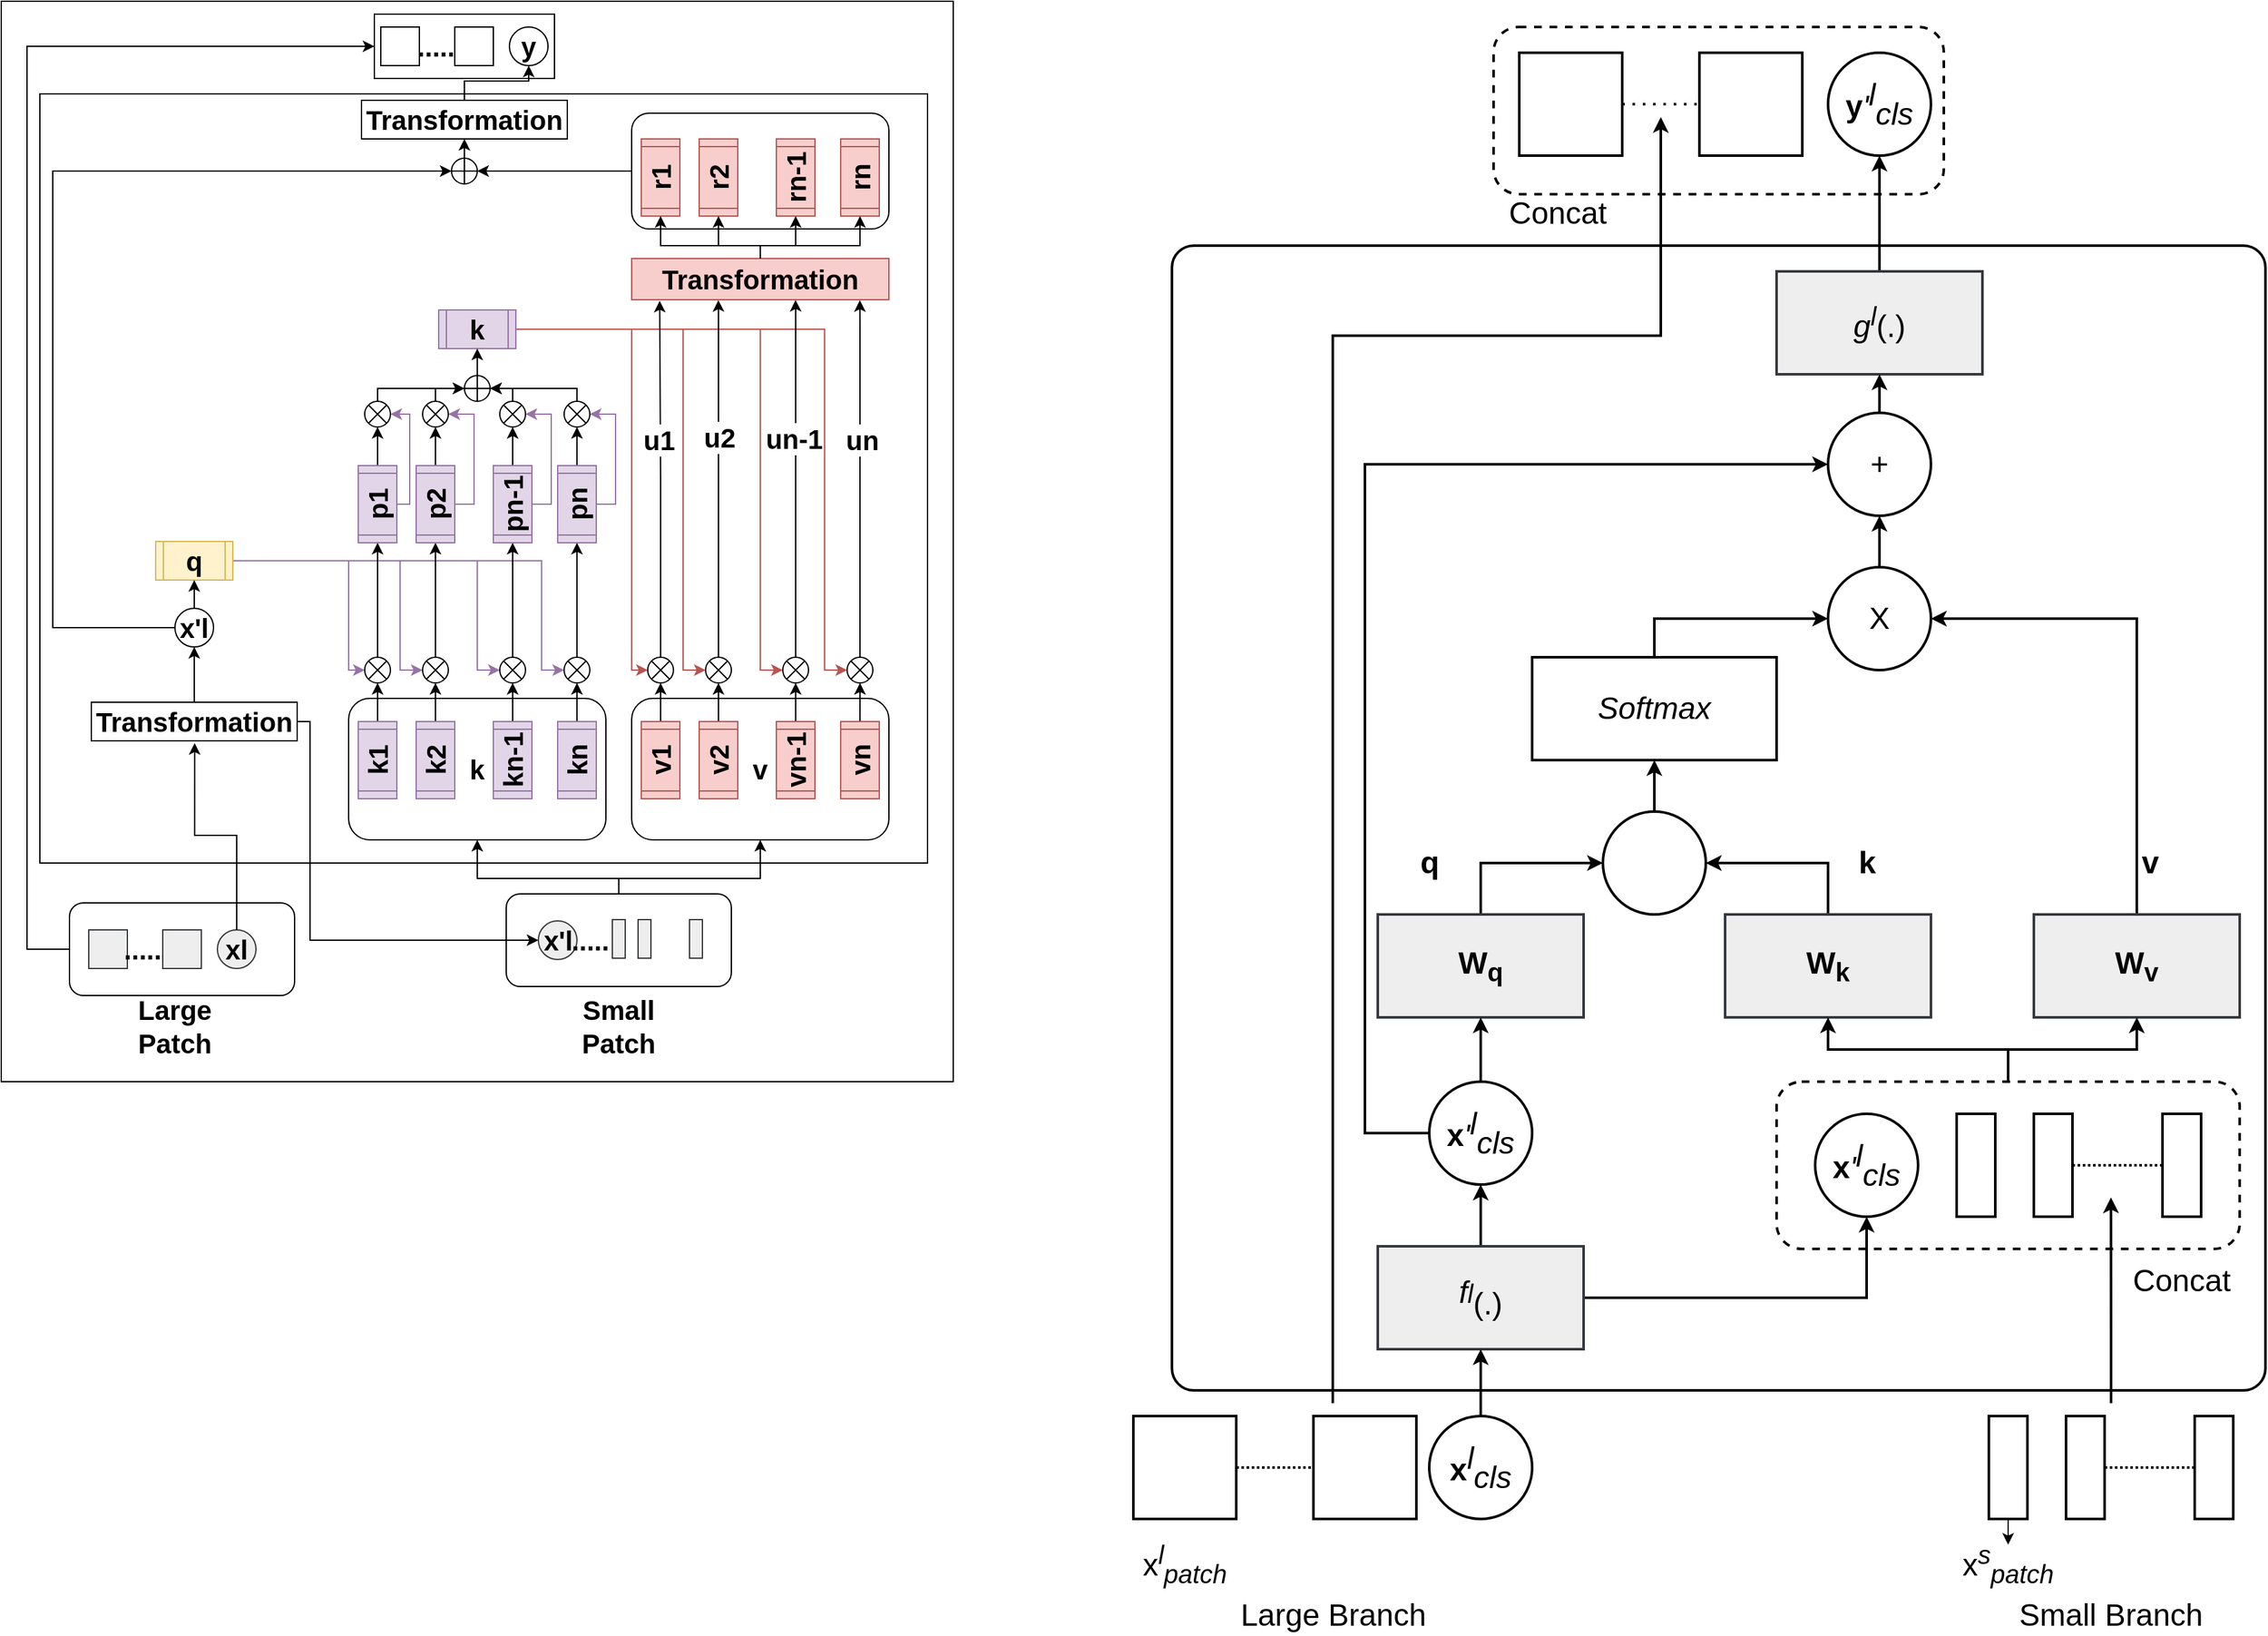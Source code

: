 <mxfile version="22.1.17" type="github">
  <diagram id="8pTBhF0LpMx93Jpw1MKz" name="Page-1">
    <mxGraphModel dx="1909" dy="1084" grid="1" gridSize="10" guides="1" tooltips="1" connect="1" arrows="1" fold="1" page="1" pageScale="1" pageWidth="850" pageHeight="1100" math="0" shadow="0">
      <root>
        <mxCell id="0" />
        <mxCell id="1" parent="0" />
        <mxCell id="Wy6P19Ys7phJF_CWAO8N-5" value="" style="rounded=0;whiteSpace=wrap;html=1;fontSize=21;fontStyle=1" parent="1" vertex="1">
          <mxGeometry x="50" y="18" width="740" height="840" as="geometry" />
        </mxCell>
        <mxCell id="Wy6P19Ys7phJF_CWAO8N-6" value="" style="rounded=0;whiteSpace=wrap;html=1;fontSize=21;fontStyle=1" parent="1" vertex="1">
          <mxGeometry x="340" y="28" width="140" height="50" as="geometry" />
        </mxCell>
        <mxCell id="Wy6P19Ys7phJF_CWAO8N-42" value="" style="rounded=0;whiteSpace=wrap;html=1;fontSize=21;fontStyle=1" parent="1" vertex="1">
          <mxGeometry x="80" y="90" width="690" height="598" as="geometry" />
        </mxCell>
        <mxCell id="Wy6P19Ys7phJF_CWAO8N-145" style="edgeStyle=orthogonalEdgeStyle;rounded=0;orthogonalLoop=1;jettySize=auto;html=1;exitX=1;exitY=0.5;exitDx=0;exitDy=0;entryX=0;entryY=0.5;entryDx=0;entryDy=0;fillColor=#e1d5e7;strokeColor=#9673a6;fontSize=21;fontStyle=1" parent="1" source="Wy6P19Ys7phJF_CWAO8N-24" target="Wy6P19Ys7phJF_CWAO8N-88" edge="1">
          <mxGeometry relative="1" as="geometry">
            <Array as="points">
              <mxPoint x="320" y="453" />
              <mxPoint x="320" y="538" />
            </Array>
          </mxGeometry>
        </mxCell>
        <mxCell id="Wy6P19Ys7phJF_CWAO8N-146" style="edgeStyle=orthogonalEdgeStyle;rounded=0;orthogonalLoop=1;jettySize=auto;html=1;exitX=1;exitY=0.5;exitDx=0;exitDy=0;entryX=0;entryY=0.5;entryDx=0;entryDy=0;fillColor=#e1d5e7;strokeColor=#9673a6;fontSize=21;fontStyle=1" parent="1" source="Wy6P19Ys7phJF_CWAO8N-24" target="Wy6P19Ys7phJF_CWAO8N-89" edge="1">
          <mxGeometry relative="1" as="geometry">
            <Array as="points">
              <mxPoint x="360" y="453" />
              <mxPoint x="360" y="538" />
            </Array>
          </mxGeometry>
        </mxCell>
        <mxCell id="Wy6P19Ys7phJF_CWAO8N-147" style="edgeStyle=orthogonalEdgeStyle;rounded=0;orthogonalLoop=1;jettySize=auto;html=1;exitX=1;exitY=0.5;exitDx=0;exitDy=0;entryX=0;entryY=0.5;entryDx=0;entryDy=0;fillColor=#e1d5e7;strokeColor=#9673a6;fontSize=21;fontStyle=1" parent="1" source="Wy6P19Ys7phJF_CWAO8N-24" target="Wy6P19Ys7phJF_CWAO8N-90" edge="1">
          <mxGeometry relative="1" as="geometry">
            <Array as="points">
              <mxPoint x="420" y="453" />
              <mxPoint x="420" y="538" />
            </Array>
          </mxGeometry>
        </mxCell>
        <mxCell id="Wy6P19Ys7phJF_CWAO8N-148" style="edgeStyle=orthogonalEdgeStyle;rounded=0;orthogonalLoop=1;jettySize=auto;html=1;exitX=1;exitY=0.5;exitDx=0;exitDy=0;entryX=0;entryY=0.5;entryDx=0;entryDy=0;fillColor=#e1d5e7;strokeColor=#9673a6;fontSize=21;fontStyle=1" parent="1" source="Wy6P19Ys7phJF_CWAO8N-24" target="Wy6P19Ys7phJF_CWAO8N-91" edge="1">
          <mxGeometry relative="1" as="geometry">
            <Array as="points">
              <mxPoint x="470" y="453" />
              <mxPoint x="470" y="538" />
            </Array>
          </mxGeometry>
        </mxCell>
        <mxCell id="Wy6P19Ys7phJF_CWAO8N-24" value="q" style="shape=process;whiteSpace=wrap;html=1;backgroundOutline=1;fillColor=#fff2cc;strokeColor=#d6b656;fontSize=21;fontStyle=1" parent="1" vertex="1">
          <mxGeometry x="170" y="438" width="60" height="30" as="geometry" />
        </mxCell>
        <mxCell id="Wy6P19Ys7phJF_CWAO8N-163" style="edgeStyle=orthogonalEdgeStyle;rounded=0;orthogonalLoop=1;jettySize=auto;html=1;exitX=1;exitY=0.5;exitDx=0;exitDy=0;entryX=0;entryY=0.5;entryDx=0;entryDy=0;fillColor=#f8cecc;strokeColor=#b85450;fontSize=21;fontStyle=1" parent="1" source="Wy6P19Ys7phJF_CWAO8N-26" target="Wy6P19Ys7phJF_CWAO8N-104" edge="1">
          <mxGeometry relative="1" as="geometry">
            <Array as="points">
              <mxPoint x="540" y="273" />
              <mxPoint x="540" y="538" />
            </Array>
          </mxGeometry>
        </mxCell>
        <mxCell id="Wy6P19Ys7phJF_CWAO8N-164" style="edgeStyle=orthogonalEdgeStyle;rounded=0;orthogonalLoop=1;jettySize=auto;html=1;exitX=1;exitY=0.5;exitDx=0;exitDy=0;entryX=0;entryY=0.5;entryDx=0;entryDy=0;fillColor=#f8cecc;strokeColor=#b85450;fontSize=21;fontStyle=1" parent="1" source="Wy6P19Ys7phJF_CWAO8N-26" target="Wy6P19Ys7phJF_CWAO8N-105" edge="1">
          <mxGeometry relative="1" as="geometry">
            <Array as="points">
              <mxPoint x="580" y="273" />
              <mxPoint x="580" y="538" />
            </Array>
          </mxGeometry>
        </mxCell>
        <mxCell id="Wy6P19Ys7phJF_CWAO8N-165" style="edgeStyle=orthogonalEdgeStyle;rounded=0;orthogonalLoop=1;jettySize=auto;html=1;exitX=1;exitY=0.5;exitDx=0;exitDy=0;entryX=0;entryY=0.5;entryDx=0;entryDy=0;fillColor=#f8cecc;strokeColor=#b85450;fontSize=21;fontStyle=1" parent="1" source="Wy6P19Ys7phJF_CWAO8N-26" target="Wy6P19Ys7phJF_CWAO8N-106" edge="1">
          <mxGeometry relative="1" as="geometry">
            <Array as="points">
              <mxPoint x="640" y="273" />
              <mxPoint x="640" y="538" />
            </Array>
          </mxGeometry>
        </mxCell>
        <mxCell id="Wy6P19Ys7phJF_CWAO8N-166" style="edgeStyle=orthogonalEdgeStyle;rounded=0;orthogonalLoop=1;jettySize=auto;html=1;exitX=1;exitY=0.5;exitDx=0;exitDy=0;entryX=0;entryY=0.5;entryDx=0;entryDy=0;fillColor=#f8cecc;strokeColor=#b85450;fontSize=21;fontStyle=1" parent="1" source="Wy6P19Ys7phJF_CWAO8N-26" target="Wy6P19Ys7phJF_CWAO8N-107" edge="1">
          <mxGeometry relative="1" as="geometry">
            <Array as="points">
              <mxPoint x="690" y="273" />
              <mxPoint x="690" y="538" />
            </Array>
          </mxGeometry>
        </mxCell>
        <mxCell id="Wy6P19Ys7phJF_CWAO8N-26" value="k" style="shape=process;whiteSpace=wrap;html=1;backgroundOutline=1;fillColor=#e1d5e7;strokeColor=#9673a6;fontSize=21;fontStyle=1" parent="1" vertex="1">
          <mxGeometry x="390" y="258" width="60" height="30" as="geometry" />
        </mxCell>
        <mxCell id="Wy6P19Ys7phJF_CWAO8N-173" style="edgeStyle=orthogonalEdgeStyle;rounded=0;orthogonalLoop=1;jettySize=auto;html=1;exitX=0;exitY=0.5;exitDx=0;exitDy=0;entryX=0;entryY=0.5;entryDx=0;entryDy=0;fontSize=21;fontStyle=1" parent="1" source="Wy6P19Ys7phJF_CWAO8N-198" target="Wy6P19Ys7phJF_CWAO8N-172" edge="1">
          <mxGeometry relative="1" as="geometry">
            <mxPoint x="100" y="623" as="sourcePoint" />
            <Array as="points">
              <mxPoint x="90" y="505" />
              <mxPoint x="90" y="150" />
            </Array>
          </mxGeometry>
        </mxCell>
        <mxCell id="Wy6P19Ys7phJF_CWAO8N-39" value="k" style="rounded=1;whiteSpace=wrap;html=1;fontSize=21;fontStyle=1" parent="1" vertex="1">
          <mxGeometry x="320" y="560" width="200" height="110" as="geometry" />
        </mxCell>
        <mxCell id="Wy6P19Ys7phJF_CWAO8N-40" value="v" style="rounded=1;whiteSpace=wrap;html=1;fontSize=21;fontStyle=1" parent="1" vertex="1">
          <mxGeometry x="540" y="560" width="200" height="110" as="geometry" />
        </mxCell>
        <mxCell id="Wy6P19Ys7phJF_CWAO8N-7" value="Transformation" style="rounded=0;whiteSpace=wrap;html=1;fillColor=#f8cecc;strokeColor=#b85450;fontSize=21;fontStyle=1" parent="1" vertex="1">
          <mxGeometry x="540" y="218" width="200" height="32" as="geometry" />
        </mxCell>
        <mxCell id="Wy6P19Ys7phJF_CWAO8N-149" style="edgeStyle=orthogonalEdgeStyle;rounded=0;orthogonalLoop=1;jettySize=auto;html=1;exitX=0.5;exitY=0;exitDx=0;exitDy=0;entryX=0.5;entryY=1;entryDx=0;entryDy=0;fontSize=21;fontStyle=1" parent="1" source="Wy6P19Ys7phJF_CWAO8N-198" target="Wy6P19Ys7phJF_CWAO8N-24" edge="1">
          <mxGeometry relative="1" as="geometry">
            <mxPoint x="200" y="488" as="sourcePoint" />
          </mxGeometry>
        </mxCell>
        <mxCell id="Wy6P19Ys7phJF_CWAO8N-76" style="edgeStyle=orthogonalEdgeStyle;rounded=0;orthogonalLoop=1;jettySize=auto;html=1;exitX=1;exitY=0.5;exitDx=0;exitDy=0;entryX=0.5;entryY=1;entryDx=0;entryDy=0;fontSize=21;fontStyle=1" parent="1" source="Wy6P19Ys7phJF_CWAO8N-78" target="Wy6P19Ys7phJF_CWAO8N-88" edge="1">
          <mxGeometry relative="1" as="geometry" />
        </mxCell>
        <mxCell id="Wy6P19Ys7phJF_CWAO8N-78" value="k1" style="shape=process;whiteSpace=wrap;html=1;backgroundOutline=1;rotation=-90;fillColor=#e1d5e7;strokeColor=#9673a6;fontSize=21;fontStyle=1" parent="1" vertex="1">
          <mxGeometry x="312.5" y="593" width="60" height="30" as="geometry" />
        </mxCell>
        <mxCell id="Wy6P19Ys7phJF_CWAO8N-79" style="edgeStyle=orthogonalEdgeStyle;rounded=0;orthogonalLoop=1;jettySize=auto;html=1;exitX=1;exitY=0.5;exitDx=0;exitDy=0;entryX=0.5;entryY=1;entryDx=0;entryDy=0;fontSize=21;fontStyle=1" parent="1" source="Wy6P19Ys7phJF_CWAO8N-81" target="Wy6P19Ys7phJF_CWAO8N-89" edge="1">
          <mxGeometry relative="1" as="geometry" />
        </mxCell>
        <mxCell id="Wy6P19Ys7phJF_CWAO8N-81" value="k2" style="shape=process;whiteSpace=wrap;html=1;backgroundOutline=1;rotation=-90;fillColor=#e1d5e7;strokeColor=#9673a6;fontSize=21;fontStyle=1" parent="1" vertex="1">
          <mxGeometry x="357.5" y="593" width="60" height="30" as="geometry" />
        </mxCell>
        <mxCell id="Wy6P19Ys7phJF_CWAO8N-82" style="edgeStyle=orthogonalEdgeStyle;rounded=0;orthogonalLoop=1;jettySize=auto;html=1;exitX=1;exitY=0.5;exitDx=0;exitDy=0;entryX=0.5;entryY=1;entryDx=0;entryDy=0;fontSize=21;fontStyle=1" parent="1" source="Wy6P19Ys7phJF_CWAO8N-84" target="Wy6P19Ys7phJF_CWAO8N-90" edge="1">
          <mxGeometry relative="1" as="geometry" />
        </mxCell>
        <mxCell id="Wy6P19Ys7phJF_CWAO8N-84" value="kn-1" style="shape=process;whiteSpace=wrap;html=1;backgroundOutline=1;rotation=-90;fillColor=#e1d5e7;strokeColor=#9673a6;fontSize=21;fontStyle=1" parent="1" vertex="1">
          <mxGeometry x="417.5" y="593" width="60" height="30" as="geometry" />
        </mxCell>
        <mxCell id="Wy6P19Ys7phJF_CWAO8N-85" style="edgeStyle=orthogonalEdgeStyle;rounded=0;orthogonalLoop=1;jettySize=auto;html=1;exitX=1;exitY=0.5;exitDx=0;exitDy=0;entryX=0.5;entryY=1;entryDx=0;entryDy=0;fontSize=21;fontStyle=1" parent="1" source="Wy6P19Ys7phJF_CWAO8N-87" target="Wy6P19Ys7phJF_CWAO8N-91" edge="1">
          <mxGeometry relative="1" as="geometry" />
        </mxCell>
        <mxCell id="Wy6P19Ys7phJF_CWAO8N-87" value="kn" style="shape=process;whiteSpace=wrap;html=1;backgroundOutline=1;rotation=-90;fillColor=#e1d5e7;strokeColor=#9673a6;fontSize=21;fontStyle=1" parent="1" vertex="1">
          <mxGeometry x="467.5" y="593" width="60" height="30" as="geometry" />
        </mxCell>
        <mxCell id="Wy6P19Ys7phJF_CWAO8N-141" style="edgeStyle=orthogonalEdgeStyle;rounded=0;orthogonalLoop=1;jettySize=auto;html=1;exitX=0.5;exitY=0;exitDx=0;exitDy=0;entryX=0;entryY=0.5;entryDx=0;entryDy=0;fontSize=21;fontStyle=1" parent="1" source="Wy6P19Ys7phJF_CWAO8N-88" target="Wy6P19Ys7phJF_CWAO8N-127" edge="1">
          <mxGeometry relative="1" as="geometry" />
        </mxCell>
        <mxCell id="Wy6P19Ys7phJF_CWAO8N-88" value="" style="shape=sumEllipse;perimeter=ellipsePerimeter;whiteSpace=wrap;html=1;backgroundOutline=1;fontSize=21;fontStyle=1" parent="1" vertex="1">
          <mxGeometry x="332.5" y="528" width="20" height="20" as="geometry" />
        </mxCell>
        <mxCell id="Wy6P19Ys7phJF_CWAO8N-142" style="edgeStyle=orthogonalEdgeStyle;rounded=0;orthogonalLoop=1;jettySize=auto;html=1;exitX=0.5;exitY=0;exitDx=0;exitDy=0;entryX=0;entryY=0.5;entryDx=0;entryDy=0;fontSize=21;fontStyle=1" parent="1" source="Wy6P19Ys7phJF_CWAO8N-89" target="Wy6P19Ys7phJF_CWAO8N-130" edge="1">
          <mxGeometry relative="1" as="geometry" />
        </mxCell>
        <mxCell id="Wy6P19Ys7phJF_CWAO8N-89" value="" style="shape=sumEllipse;perimeter=ellipsePerimeter;whiteSpace=wrap;html=1;backgroundOutline=1;fontSize=21;fontStyle=1" parent="1" vertex="1">
          <mxGeometry x="377.5" y="528" width="20" height="20" as="geometry" />
        </mxCell>
        <mxCell id="Wy6P19Ys7phJF_CWAO8N-143" style="edgeStyle=orthogonalEdgeStyle;rounded=0;orthogonalLoop=1;jettySize=auto;html=1;exitX=0.5;exitY=0;exitDx=0;exitDy=0;entryX=0;entryY=0.5;entryDx=0;entryDy=0;fontSize=21;fontStyle=1" parent="1" source="Wy6P19Ys7phJF_CWAO8N-90" target="Wy6P19Ys7phJF_CWAO8N-133" edge="1">
          <mxGeometry relative="1" as="geometry" />
        </mxCell>
        <mxCell id="Wy6P19Ys7phJF_CWAO8N-90" value="" style="shape=sumEllipse;perimeter=ellipsePerimeter;whiteSpace=wrap;html=1;backgroundOutline=1;fontSize=21;fontStyle=1" parent="1" vertex="1">
          <mxGeometry x="437.5" y="528" width="20" height="20" as="geometry" />
        </mxCell>
        <mxCell id="Wy6P19Ys7phJF_CWAO8N-144" style="edgeStyle=orthogonalEdgeStyle;rounded=0;orthogonalLoop=1;jettySize=auto;html=1;exitX=0.5;exitY=0;exitDx=0;exitDy=0;entryX=0;entryY=0.5;entryDx=0;entryDy=0;fontSize=21;fontStyle=1" parent="1" source="Wy6P19Ys7phJF_CWAO8N-91" target="Wy6P19Ys7phJF_CWAO8N-136" edge="1">
          <mxGeometry relative="1" as="geometry" />
        </mxCell>
        <mxCell id="Wy6P19Ys7phJF_CWAO8N-91" value="" style="shape=sumEllipse;perimeter=ellipsePerimeter;whiteSpace=wrap;html=1;backgroundOutline=1;fontSize=21;fontStyle=1" parent="1" vertex="1">
          <mxGeometry x="487.5" y="528" width="20" height="20" as="geometry" />
        </mxCell>
        <mxCell id="Wy6P19Ys7phJF_CWAO8N-92" style="edgeStyle=orthogonalEdgeStyle;rounded=0;orthogonalLoop=1;jettySize=auto;html=1;exitX=1;exitY=0.5;exitDx=0;exitDy=0;entryX=0.5;entryY=1;entryDx=0;entryDy=0;fontSize=21;fontStyle=1" parent="1" source="Wy6P19Ys7phJF_CWAO8N-94" target="Wy6P19Ys7phJF_CWAO8N-104" edge="1">
          <mxGeometry relative="1" as="geometry" />
        </mxCell>
        <mxCell id="Wy6P19Ys7phJF_CWAO8N-94" value="v1" style="shape=process;whiteSpace=wrap;html=1;backgroundOutline=1;rotation=-90;fillColor=#f8cecc;strokeColor=#b85450;fontSize=21;fontStyle=1" parent="1" vertex="1">
          <mxGeometry x="532.5" y="593" width="60" height="30" as="geometry" />
        </mxCell>
        <mxCell id="Wy6P19Ys7phJF_CWAO8N-95" style="edgeStyle=orthogonalEdgeStyle;rounded=0;orthogonalLoop=1;jettySize=auto;html=1;exitX=1;exitY=0.5;exitDx=0;exitDy=0;entryX=0.5;entryY=1;entryDx=0;entryDy=0;fontSize=21;fontStyle=1" parent="1" source="Wy6P19Ys7phJF_CWAO8N-97" target="Wy6P19Ys7phJF_CWAO8N-105" edge="1">
          <mxGeometry relative="1" as="geometry" />
        </mxCell>
        <mxCell id="Wy6P19Ys7phJF_CWAO8N-97" value="v2" style="shape=process;whiteSpace=wrap;html=1;backgroundOutline=1;rotation=-90;fillColor=#f8cecc;strokeColor=#b85450;fontSize=21;fontStyle=1" parent="1" vertex="1">
          <mxGeometry x="577.5" y="593" width="60" height="30" as="geometry" />
        </mxCell>
        <mxCell id="Wy6P19Ys7phJF_CWAO8N-98" style="edgeStyle=orthogonalEdgeStyle;rounded=0;orthogonalLoop=1;jettySize=auto;html=1;exitX=1;exitY=0.5;exitDx=0;exitDy=0;entryX=0.5;entryY=1;entryDx=0;entryDy=0;fontSize=21;fontStyle=1" parent="1" source="Wy6P19Ys7phJF_CWAO8N-100" target="Wy6P19Ys7phJF_CWAO8N-106" edge="1">
          <mxGeometry relative="1" as="geometry" />
        </mxCell>
        <mxCell id="Wy6P19Ys7phJF_CWAO8N-100" value="vn-1" style="shape=process;whiteSpace=wrap;html=1;backgroundOutline=1;rotation=-90;fillColor=#f8cecc;strokeColor=#b85450;fontSize=21;fontStyle=1" parent="1" vertex="1">
          <mxGeometry x="637.5" y="593" width="60" height="30" as="geometry" />
        </mxCell>
        <mxCell id="Wy6P19Ys7phJF_CWAO8N-101" style="edgeStyle=orthogonalEdgeStyle;rounded=0;orthogonalLoop=1;jettySize=auto;html=1;exitX=1;exitY=0.5;exitDx=0;exitDy=0;entryX=0.5;entryY=1;entryDx=0;entryDy=0;fontSize=21;fontStyle=1" parent="1" source="Wy6P19Ys7phJF_CWAO8N-103" target="Wy6P19Ys7phJF_CWAO8N-107" edge="1">
          <mxGeometry relative="1" as="geometry" />
        </mxCell>
        <mxCell id="Wy6P19Ys7phJF_CWAO8N-103" value="vn" style="shape=process;whiteSpace=wrap;html=1;backgroundOutline=1;rotation=-90;fillColor=#f8cecc;strokeColor=#b85450;fontSize=21;fontStyle=1" parent="1" vertex="1">
          <mxGeometry x="687.5" y="593" width="60" height="30" as="geometry" />
        </mxCell>
        <mxCell id="Wy6P19Ys7phJF_CWAO8N-159" style="edgeStyle=orthogonalEdgeStyle;rounded=0;orthogonalLoop=1;jettySize=auto;html=1;exitX=0.5;exitY=0;exitDx=0;exitDy=0;entryX=0.109;entryY=1.026;entryDx=0;entryDy=0;entryPerimeter=0;fontSize=21;fontStyle=1" parent="1" source="Wy6P19Ys7phJF_CWAO8N-104" target="Wy6P19Ys7phJF_CWAO8N-7" edge="1">
          <mxGeometry relative="1" as="geometry" />
        </mxCell>
        <mxCell id="Wy6P19Ys7phJF_CWAO8N-217" value="u1" style="edgeLabel;html=1;align=center;verticalAlign=middle;resizable=0;points=[];fontSize=21;fontStyle=1" parent="Wy6P19Ys7phJF_CWAO8N-159" vertex="1" connectable="0">
          <mxGeometry x="0.222" y="1" relative="1" as="geometry">
            <mxPoint as="offset" />
          </mxGeometry>
        </mxCell>
        <mxCell id="Wy6P19Ys7phJF_CWAO8N-104" value="" style="shape=sumEllipse;perimeter=ellipsePerimeter;whiteSpace=wrap;html=1;backgroundOutline=1;fontSize=21;fontStyle=1" parent="1" vertex="1">
          <mxGeometry x="552.5" y="528" width="20" height="20" as="geometry" />
        </mxCell>
        <mxCell id="Wy6P19Ys7phJF_CWAO8N-160" style="edgeStyle=orthogonalEdgeStyle;rounded=0;orthogonalLoop=1;jettySize=auto;html=1;exitX=0.5;exitY=0;exitDx=0;exitDy=0;entryX=0.337;entryY=1.011;entryDx=0;entryDy=0;entryPerimeter=0;fontSize=21;fontStyle=1" parent="1" source="Wy6P19Ys7phJF_CWAO8N-105" target="Wy6P19Ys7phJF_CWAO8N-7" edge="1">
          <mxGeometry relative="1" as="geometry">
            <Array as="points">
              <mxPoint x="607" y="258" />
              <mxPoint x="607" y="258" />
            </Array>
          </mxGeometry>
        </mxCell>
        <mxCell id="Wy6P19Ys7phJF_CWAO8N-218" value="u2" style="edgeLabel;html=1;align=center;verticalAlign=middle;resizable=0;points=[];fontSize=21;fontStyle=1" parent="Wy6P19Ys7phJF_CWAO8N-160" vertex="1" connectable="0">
          <mxGeometry x="0.233" relative="1" as="geometry">
            <mxPoint as="offset" />
          </mxGeometry>
        </mxCell>
        <mxCell id="Wy6P19Ys7phJF_CWAO8N-105" value="" style="shape=sumEllipse;perimeter=ellipsePerimeter;whiteSpace=wrap;html=1;backgroundOutline=1;fontSize=21;fontStyle=1" parent="1" vertex="1">
          <mxGeometry x="597.5" y="528" width="20" height="20" as="geometry" />
        </mxCell>
        <mxCell id="Wy6P19Ys7phJF_CWAO8N-161" style="edgeStyle=orthogonalEdgeStyle;rounded=0;orthogonalLoop=1;jettySize=auto;html=1;exitX=0.5;exitY=0;exitDx=0;exitDy=0;entryX=0.637;entryY=1.007;entryDx=0;entryDy=0;entryPerimeter=0;fontSize=21;fontStyle=1" parent="1" source="Wy6P19Ys7phJF_CWAO8N-106" target="Wy6P19Ys7phJF_CWAO8N-7" edge="1">
          <mxGeometry relative="1" as="geometry">
            <Array as="points">
              <mxPoint x="668" y="258" />
              <mxPoint x="667" y="258" />
            </Array>
          </mxGeometry>
        </mxCell>
        <mxCell id="Wy6P19Ys7phJF_CWAO8N-221" value="un-1" style="edgeLabel;html=1;align=center;verticalAlign=middle;resizable=0;points=[];fontSize=21;fontStyle=1" parent="Wy6P19Ys7phJF_CWAO8N-161" vertex="1" connectable="0">
          <mxGeometry x="0.225" y="2" relative="1" as="geometry">
            <mxPoint as="offset" />
          </mxGeometry>
        </mxCell>
        <mxCell id="Wy6P19Ys7phJF_CWAO8N-106" value="" style="shape=sumEllipse;perimeter=ellipsePerimeter;whiteSpace=wrap;html=1;backgroundOutline=1;fontSize=21;fontStyle=1" parent="1" vertex="1">
          <mxGeometry x="657.5" y="528" width="20" height="20" as="geometry" />
        </mxCell>
        <mxCell id="Wy6P19Ys7phJF_CWAO8N-162" style="edgeStyle=orthogonalEdgeStyle;rounded=0;orthogonalLoop=1;jettySize=auto;html=1;exitX=0.5;exitY=0;exitDx=0;exitDy=0;entryX=0.887;entryY=1.013;entryDx=0;entryDy=0;entryPerimeter=0;fontSize=21;fontStyle=1" parent="1" source="Wy6P19Ys7phJF_CWAO8N-107" target="Wy6P19Ys7phJF_CWAO8N-7" edge="1">
          <mxGeometry relative="1" as="geometry">
            <Array as="points">
              <mxPoint x="718" y="268" />
            </Array>
          </mxGeometry>
        </mxCell>
        <mxCell id="Wy6P19Ys7phJF_CWAO8N-222" value="un" style="edgeLabel;html=1;align=center;verticalAlign=middle;resizable=0;points=[];fontSize=21;fontStyle=1" parent="Wy6P19Ys7phJF_CWAO8N-162" vertex="1" connectable="0">
          <mxGeometry x="0.218" y="-1" relative="1" as="geometry">
            <mxPoint as="offset" />
          </mxGeometry>
        </mxCell>
        <mxCell id="Wy6P19Ys7phJF_CWAO8N-107" value="" style="shape=sumEllipse;perimeter=ellipsePerimeter;whiteSpace=wrap;html=1;backgroundOutline=1;fontSize=21;fontStyle=1" parent="1" vertex="1">
          <mxGeometry x="707.5" y="528" width="20" height="20" as="geometry" />
        </mxCell>
        <mxCell id="Wy6P19Ys7phJF_CWAO8N-125" style="edgeStyle=orthogonalEdgeStyle;rounded=0;orthogonalLoop=1;jettySize=auto;html=1;exitX=1;exitY=0.5;exitDx=0;exitDy=0;entryX=0.5;entryY=1;entryDx=0;entryDy=0;fontSize=21;fontStyle=1" parent="1" source="Wy6P19Ys7phJF_CWAO8N-127" target="Wy6P19Ys7phJF_CWAO8N-137" edge="1">
          <mxGeometry relative="1" as="geometry" />
        </mxCell>
        <mxCell id="Wy6P19Ys7phJF_CWAO8N-126" style="edgeStyle=orthogonalEdgeStyle;rounded=0;orthogonalLoop=1;jettySize=auto;html=1;exitX=0.5;exitY=1;exitDx=0;exitDy=0;entryX=1;entryY=0.5;entryDx=0;entryDy=0;fillColor=#e1d5e7;strokeColor=#9673a6;fontSize=21;fontStyle=1" parent="1" source="Wy6P19Ys7phJF_CWAO8N-127" target="Wy6P19Ys7phJF_CWAO8N-137" edge="1">
          <mxGeometry relative="1" as="geometry">
            <Array as="points">
              <mxPoint x="367.5" y="409" />
              <mxPoint x="367.5" y="339" />
            </Array>
          </mxGeometry>
        </mxCell>
        <mxCell id="Wy6P19Ys7phJF_CWAO8N-127" value="p1" style="shape=process;whiteSpace=wrap;html=1;backgroundOutline=1;rotation=-90;fillColor=#e1d5e7;strokeColor=#9673a6;fontSize=21;fontStyle=1" parent="1" vertex="1">
          <mxGeometry x="312.5" y="394" width="60" height="30" as="geometry" />
        </mxCell>
        <mxCell id="Wy6P19Ys7phJF_CWAO8N-128" style="edgeStyle=orthogonalEdgeStyle;rounded=0;orthogonalLoop=1;jettySize=auto;html=1;exitX=1;exitY=0.5;exitDx=0;exitDy=0;entryX=0.5;entryY=1;entryDx=0;entryDy=0;fontSize=21;fontStyle=1" parent="1" source="Wy6P19Ys7phJF_CWAO8N-130" target="Wy6P19Ys7phJF_CWAO8N-138" edge="1">
          <mxGeometry relative="1" as="geometry" />
        </mxCell>
        <mxCell id="Wy6P19Ys7phJF_CWAO8N-129" style="edgeStyle=orthogonalEdgeStyle;rounded=0;orthogonalLoop=1;jettySize=auto;html=1;exitX=0.5;exitY=1;exitDx=0;exitDy=0;entryX=1;entryY=0.5;entryDx=0;entryDy=0;fillColor=#e1d5e7;strokeColor=#9673a6;fontSize=21;fontStyle=1" parent="1" source="Wy6P19Ys7phJF_CWAO8N-130" target="Wy6P19Ys7phJF_CWAO8N-138" edge="1">
          <mxGeometry relative="1" as="geometry">
            <Array as="points">
              <mxPoint x="417.5" y="409" />
              <mxPoint x="417.5" y="339" />
            </Array>
          </mxGeometry>
        </mxCell>
        <mxCell id="Wy6P19Ys7phJF_CWAO8N-130" value="p2" style="shape=process;whiteSpace=wrap;html=1;backgroundOutline=1;rotation=-90;fillColor=#e1d5e7;strokeColor=#9673a6;fontSize=21;fontStyle=1" parent="1" vertex="1">
          <mxGeometry x="357.5" y="394" width="60" height="30" as="geometry" />
        </mxCell>
        <mxCell id="Wy6P19Ys7phJF_CWAO8N-131" style="edgeStyle=orthogonalEdgeStyle;rounded=0;orthogonalLoop=1;jettySize=auto;html=1;exitX=1;exitY=0.5;exitDx=0;exitDy=0;entryX=0.5;entryY=1;entryDx=0;entryDy=0;fontSize=21;fontStyle=1" parent="1" source="Wy6P19Ys7phJF_CWAO8N-133" target="Wy6P19Ys7phJF_CWAO8N-139" edge="1">
          <mxGeometry relative="1" as="geometry" />
        </mxCell>
        <mxCell id="Wy6P19Ys7phJF_CWAO8N-132" style="edgeStyle=orthogonalEdgeStyle;rounded=0;orthogonalLoop=1;jettySize=auto;html=1;exitX=0.5;exitY=1;exitDx=0;exitDy=0;entryX=1;entryY=0.5;entryDx=0;entryDy=0;fillColor=#e1d5e7;strokeColor=#9673a6;fontSize=21;fontStyle=1" parent="1" source="Wy6P19Ys7phJF_CWAO8N-133" target="Wy6P19Ys7phJF_CWAO8N-139" edge="1">
          <mxGeometry relative="1" as="geometry">
            <Array as="points">
              <mxPoint x="477.5" y="409" />
              <mxPoint x="477.5" y="339" />
            </Array>
          </mxGeometry>
        </mxCell>
        <mxCell id="Wy6P19Ys7phJF_CWAO8N-133" value="pn-1" style="shape=process;whiteSpace=wrap;html=1;backgroundOutline=1;rotation=-90;fillColor=#e1d5e7;strokeColor=#9673a6;fontSize=21;fontStyle=1" parent="1" vertex="1">
          <mxGeometry x="417.5" y="394" width="60" height="30" as="geometry" />
        </mxCell>
        <mxCell id="Wy6P19Ys7phJF_CWAO8N-134" style="edgeStyle=orthogonalEdgeStyle;rounded=0;orthogonalLoop=1;jettySize=auto;html=1;exitX=1;exitY=0.5;exitDx=0;exitDy=0;entryX=0.5;entryY=1;entryDx=0;entryDy=0;fontSize=21;fontStyle=1" parent="1" source="Wy6P19Ys7phJF_CWAO8N-136" target="Wy6P19Ys7phJF_CWAO8N-140" edge="1">
          <mxGeometry relative="1" as="geometry" />
        </mxCell>
        <mxCell id="Wy6P19Ys7phJF_CWAO8N-135" style="edgeStyle=orthogonalEdgeStyle;rounded=0;orthogonalLoop=1;jettySize=auto;html=1;exitX=0.5;exitY=1;exitDx=0;exitDy=0;entryX=1;entryY=0.5;entryDx=0;entryDy=0;fillColor=#e1d5e7;strokeColor=#9673a6;fontSize=21;fontStyle=1" parent="1" source="Wy6P19Ys7phJF_CWAO8N-136" target="Wy6P19Ys7phJF_CWAO8N-140" edge="1">
          <mxGeometry relative="1" as="geometry">
            <Array as="points">
              <mxPoint x="527.5" y="409" />
              <mxPoint x="527.5" y="339" />
            </Array>
          </mxGeometry>
        </mxCell>
        <mxCell id="Wy6P19Ys7phJF_CWAO8N-136" value="pn" style="shape=process;whiteSpace=wrap;html=1;backgroundOutline=1;rotation=-90;fillColor=#e1d5e7;strokeColor=#9673a6;fontSize=21;fontStyle=1" parent="1" vertex="1">
          <mxGeometry x="467.5" y="394" width="60" height="30" as="geometry" />
        </mxCell>
        <mxCell id="Wy6P19Ys7phJF_CWAO8N-151" style="edgeStyle=orthogonalEdgeStyle;rounded=0;orthogonalLoop=1;jettySize=auto;html=1;exitX=0.5;exitY=0;exitDx=0;exitDy=0;entryX=0;entryY=0.5;entryDx=0;entryDy=0;fontSize=21;fontStyle=1" parent="1" source="Wy6P19Ys7phJF_CWAO8N-137" target="Wy6P19Ys7phJF_CWAO8N-150" edge="1">
          <mxGeometry relative="1" as="geometry">
            <Array as="points">
              <mxPoint x="342" y="319" />
            </Array>
          </mxGeometry>
        </mxCell>
        <mxCell id="Wy6P19Ys7phJF_CWAO8N-137" value="" style="shape=sumEllipse;perimeter=ellipsePerimeter;whiteSpace=wrap;html=1;backgroundOutline=1;fontSize=21;fontStyle=1" parent="1" vertex="1">
          <mxGeometry x="332.5" y="329" width="20" height="20" as="geometry" />
        </mxCell>
        <mxCell id="Wy6P19Ys7phJF_CWAO8N-152" style="edgeStyle=orthogonalEdgeStyle;rounded=0;orthogonalLoop=1;jettySize=auto;html=1;exitX=0.5;exitY=0;exitDx=0;exitDy=0;entryX=0;entryY=0.5;entryDx=0;entryDy=0;fontSize=21;fontStyle=1" parent="1" source="Wy6P19Ys7phJF_CWAO8N-138" target="Wy6P19Ys7phJF_CWAO8N-150" edge="1">
          <mxGeometry relative="1" as="geometry">
            <Array as="points">
              <mxPoint x="388" y="319" />
            </Array>
          </mxGeometry>
        </mxCell>
        <mxCell id="Wy6P19Ys7phJF_CWAO8N-138" value="" style="shape=sumEllipse;perimeter=ellipsePerimeter;whiteSpace=wrap;html=1;backgroundOutline=1;fontSize=21;fontStyle=1" parent="1" vertex="1">
          <mxGeometry x="377.5" y="329" width="20" height="20" as="geometry" />
        </mxCell>
        <mxCell id="Wy6P19Ys7phJF_CWAO8N-153" style="edgeStyle=orthogonalEdgeStyle;rounded=0;orthogonalLoop=1;jettySize=auto;html=1;exitX=0.5;exitY=0;exitDx=0;exitDy=0;entryX=1;entryY=0.5;entryDx=0;entryDy=0;fontSize=21;fontStyle=1" parent="1" source="Wy6P19Ys7phJF_CWAO8N-139" target="Wy6P19Ys7phJF_CWAO8N-150" edge="1">
          <mxGeometry relative="1" as="geometry">
            <Array as="points">
              <mxPoint x="448" y="319" />
            </Array>
          </mxGeometry>
        </mxCell>
        <mxCell id="Wy6P19Ys7phJF_CWAO8N-139" value="" style="shape=sumEllipse;perimeter=ellipsePerimeter;whiteSpace=wrap;html=1;backgroundOutline=1;fontSize=21;fontStyle=1" parent="1" vertex="1">
          <mxGeometry x="437.5" y="329" width="20" height="20" as="geometry" />
        </mxCell>
        <mxCell id="Wy6P19Ys7phJF_CWAO8N-156" style="edgeStyle=orthogonalEdgeStyle;rounded=0;orthogonalLoop=1;jettySize=auto;html=1;exitX=0.5;exitY=0;exitDx=0;exitDy=0;entryX=1;entryY=0.5;entryDx=0;entryDy=0;fontSize=21;fontStyle=1" parent="1" source="Wy6P19Ys7phJF_CWAO8N-140" target="Wy6P19Ys7phJF_CWAO8N-150" edge="1">
          <mxGeometry relative="1" as="geometry">
            <Array as="points">
              <mxPoint x="498" y="319" />
            </Array>
          </mxGeometry>
        </mxCell>
        <mxCell id="Wy6P19Ys7phJF_CWAO8N-140" value="" style="shape=sumEllipse;perimeter=ellipsePerimeter;whiteSpace=wrap;html=1;backgroundOutline=1;fontSize=21;fontStyle=1" parent="1" vertex="1">
          <mxGeometry x="487.5" y="329" width="20" height="20" as="geometry" />
        </mxCell>
        <mxCell id="Wy6P19Ys7phJF_CWAO8N-157" style="edgeStyle=orthogonalEdgeStyle;rounded=0;orthogonalLoop=1;jettySize=auto;html=1;exitX=0.5;exitY=0;exitDx=0;exitDy=0;entryX=0.5;entryY=1;entryDx=0;entryDy=0;fontSize=21;fontStyle=1" parent="1" source="Wy6P19Ys7phJF_CWAO8N-150" target="Wy6P19Ys7phJF_CWAO8N-26" edge="1">
          <mxGeometry relative="1" as="geometry" />
        </mxCell>
        <mxCell id="Wy6P19Ys7phJF_CWAO8N-150" value="" style="shape=orEllipse;perimeter=ellipsePerimeter;whiteSpace=wrap;html=1;backgroundOutline=1;fontSize=21;fontStyle=1" parent="1" vertex="1">
          <mxGeometry x="410" y="309" width="20" height="20" as="geometry" />
        </mxCell>
        <mxCell id="Wy6P19Ys7phJF_CWAO8N-174" style="edgeStyle=orthogonalEdgeStyle;rounded=0;orthogonalLoop=1;jettySize=auto;html=1;exitX=0;exitY=0.5;exitDx=0;exitDy=0;entryX=1;entryY=0.5;entryDx=0;entryDy=0;fontSize=21;fontStyle=1" parent="1" source="Wy6P19Ys7phJF_CWAO8N-167" target="Wy6P19Ys7phJF_CWAO8N-172" edge="1">
          <mxGeometry relative="1" as="geometry" />
        </mxCell>
        <mxCell id="Wy6P19Ys7phJF_CWAO8N-167" value="" style="rounded=1;whiteSpace=wrap;html=1;fontSize=21;fontStyle=1" parent="1" vertex="1">
          <mxGeometry x="540" y="105" width="200" height="90" as="geometry" />
        </mxCell>
        <mxCell id="Wy6P19Ys7phJF_CWAO8N-32" value="r1" style="shape=process;whiteSpace=wrap;html=1;backgroundOutline=1;rotation=-90;fillColor=#f8cecc;strokeColor=#b85450;fontSize=21;fontStyle=1" parent="1" vertex="1">
          <mxGeometry x="532.5" y="140" width="60" height="30" as="geometry" />
        </mxCell>
        <mxCell id="Wy6P19Ys7phJF_CWAO8N-33" value="r2" style="shape=process;whiteSpace=wrap;html=1;backgroundOutline=1;rotation=-90;fillColor=#f8cecc;strokeColor=#b85450;fontSize=21;fontStyle=1" parent="1" vertex="1">
          <mxGeometry x="577.5" y="140" width="60" height="30" as="geometry" />
        </mxCell>
        <mxCell id="Wy6P19Ys7phJF_CWAO8N-34" value="rn-1" style="shape=process;whiteSpace=wrap;html=1;backgroundOutline=1;rotation=-90;fillColor=#f8cecc;strokeColor=#b85450;fontSize=21;fontStyle=1" parent="1" vertex="1">
          <mxGeometry x="637.5" y="140" width="60" height="30" as="geometry" />
        </mxCell>
        <mxCell id="Wy6P19Ys7phJF_CWAO8N-35" value="rn" style="shape=process;whiteSpace=wrap;html=1;backgroundOutline=1;rotation=-90;fillColor=#f8cecc;strokeColor=#b85450;fontSize=21;fontStyle=1" parent="1" vertex="1">
          <mxGeometry x="687.5" y="140" width="60" height="30" as="geometry" />
        </mxCell>
        <mxCell id="Wy6P19Ys7phJF_CWAO8N-168" style="edgeStyle=orthogonalEdgeStyle;rounded=0;orthogonalLoop=1;jettySize=auto;html=1;exitX=0.5;exitY=0;exitDx=0;exitDy=0;entryX=0;entryY=0.5;entryDx=0;entryDy=0;fontSize=21;fontStyle=1" parent="1" source="Wy6P19Ys7phJF_CWAO8N-7" target="Wy6P19Ys7phJF_CWAO8N-32" edge="1">
          <mxGeometry relative="1" as="geometry">
            <Array as="points">
              <mxPoint x="640" y="208" />
              <mxPoint x="563" y="208" />
            </Array>
          </mxGeometry>
        </mxCell>
        <mxCell id="Wy6P19Ys7phJF_CWAO8N-169" style="edgeStyle=orthogonalEdgeStyle;rounded=0;orthogonalLoop=1;jettySize=auto;html=1;exitX=0.5;exitY=0;exitDx=0;exitDy=0;entryX=0;entryY=0.5;entryDx=0;entryDy=0;fontSize=21;fontStyle=1" parent="1" source="Wy6P19Ys7phJF_CWAO8N-7" target="Wy6P19Ys7phJF_CWAO8N-33" edge="1">
          <mxGeometry relative="1" as="geometry">
            <Array as="points">
              <mxPoint x="640" y="208" />
              <mxPoint x="608" y="208" />
            </Array>
          </mxGeometry>
        </mxCell>
        <mxCell id="Wy6P19Ys7phJF_CWAO8N-170" style="edgeStyle=orthogonalEdgeStyle;rounded=0;orthogonalLoop=1;jettySize=auto;html=1;exitX=0.5;exitY=0;exitDx=0;exitDy=0;entryX=0;entryY=0.5;entryDx=0;entryDy=0;fontSize=21;fontStyle=1" parent="1" source="Wy6P19Ys7phJF_CWAO8N-7" target="Wy6P19Ys7phJF_CWAO8N-34" edge="1">
          <mxGeometry relative="1" as="geometry">
            <Array as="points">
              <mxPoint x="640" y="208" />
              <mxPoint x="668" y="208" />
            </Array>
          </mxGeometry>
        </mxCell>
        <mxCell id="Wy6P19Ys7phJF_CWAO8N-171" style="edgeStyle=orthogonalEdgeStyle;rounded=0;orthogonalLoop=1;jettySize=auto;html=1;exitX=0.5;exitY=0;exitDx=0;exitDy=0;entryX=0;entryY=0.5;entryDx=0;entryDy=0;fontSize=21;fontStyle=1" parent="1" source="Wy6P19Ys7phJF_CWAO8N-7" target="Wy6P19Ys7phJF_CWAO8N-35" edge="1">
          <mxGeometry relative="1" as="geometry">
            <Array as="points">
              <mxPoint x="640" y="208" />
              <mxPoint x="718" y="208" />
            </Array>
          </mxGeometry>
        </mxCell>
        <mxCell id="Wy6P19Ys7phJF_CWAO8N-175" style="edgeStyle=orthogonalEdgeStyle;rounded=0;orthogonalLoop=1;jettySize=auto;html=1;exitX=0.5;exitY=0;exitDx=0;exitDy=0;entryX=0.5;entryY=1;entryDx=0;entryDy=0;fontSize=21;fontStyle=1" parent="1" source="Wy6P19Ys7phJF_CWAO8N-172" target="Wy6P19Ys7phJF_CWAO8N-206" edge="1">
          <mxGeometry relative="1" as="geometry" />
        </mxCell>
        <mxCell id="Wy6P19Ys7phJF_CWAO8N-172" value="" style="shape=orEllipse;perimeter=ellipsePerimeter;whiteSpace=wrap;html=1;backgroundOutline=1;fontSize=21;fontStyle=1" parent="1" vertex="1">
          <mxGeometry x="400" y="140" width="20" height="20" as="geometry" />
        </mxCell>
        <mxCell id="Wy6P19Ys7phJF_CWAO8N-199" style="edgeStyle=orthogonalEdgeStyle;rounded=0;orthogonalLoop=1;jettySize=auto;html=1;exitX=0.5;exitY=0;exitDx=0;exitDy=0;entryX=0.5;entryY=1;entryDx=0;entryDy=0;fontSize=21;fontStyle=1" parent="1" source="Wy6P19Ys7phJF_CWAO8N-188" target="Wy6P19Ys7phJF_CWAO8N-39" edge="1">
          <mxGeometry relative="1" as="geometry">
            <Array as="points">
              <mxPoint x="530" y="700" />
              <mxPoint x="420" y="700" />
            </Array>
          </mxGeometry>
        </mxCell>
        <mxCell id="Wy6P19Ys7phJF_CWAO8N-200" style="edgeStyle=orthogonalEdgeStyle;rounded=0;orthogonalLoop=1;jettySize=auto;html=1;exitX=0.5;exitY=0;exitDx=0;exitDy=0;entryX=0.5;entryY=1;entryDx=0;entryDy=0;fontSize=21;fontStyle=1" parent="1" source="Wy6P19Ys7phJF_CWAO8N-188" target="Wy6P19Ys7phJF_CWAO8N-40" edge="1">
          <mxGeometry relative="1" as="geometry">
            <Array as="points">
              <mxPoint x="530" y="700" />
              <mxPoint x="640" y="700" />
            </Array>
          </mxGeometry>
        </mxCell>
        <mxCell id="Wy6P19Ys7phJF_CWAO8N-188" value="" style="rounded=1;whiteSpace=wrap;html=1;fontSize=21;fontStyle=1" parent="1" vertex="1">
          <mxGeometry x="442.5" y="712" width="175" height="72" as="geometry" />
        </mxCell>
        <mxCell id="Wy6P19Ys7phJF_CWAO8N-201" style="edgeStyle=orthogonalEdgeStyle;rounded=0;orthogonalLoop=1;jettySize=auto;html=1;exitX=1;exitY=0.5;exitDx=0;exitDy=0;entryX=0;entryY=0.5;entryDx=0;entryDy=0;fontSize=21;fontStyle=1" parent="1" source="Wy6P19Ys7phJF_CWAO8N-191" target="Wy6P19Ys7phJF_CWAO8N-196" edge="1">
          <mxGeometry relative="1" as="geometry">
            <Array as="points">
              <mxPoint x="290" y="578" />
              <mxPoint x="290" y="748" />
              <mxPoint x="465" y="748" />
            </Array>
          </mxGeometry>
        </mxCell>
        <mxCell id="Wy6P19Ys7phJF_CWAO8N-202" style="edgeStyle=orthogonalEdgeStyle;rounded=0;orthogonalLoop=1;jettySize=auto;html=1;exitX=0.5;exitY=0;exitDx=0;exitDy=0;entryX=0.5;entryY=1;entryDx=0;entryDy=0;fontSize=21;fontStyle=1" parent="1" source="Wy6P19Ys7phJF_CWAO8N-191" target="Wy6P19Ys7phJF_CWAO8N-198" edge="1">
          <mxGeometry relative="1" as="geometry" />
        </mxCell>
        <mxCell id="Wy6P19Ys7phJF_CWAO8N-191" value="Transformation" style="rounded=0;whiteSpace=wrap;html=1;fontSize=21;fontStyle=1" parent="1" vertex="1">
          <mxGeometry x="120" y="563" width="160" height="30" as="geometry" />
        </mxCell>
        <mxCell id="Wy6P19Ys7phJF_CWAO8N-193" value="" style="rounded=0;whiteSpace=wrap;html=1;fillColor=#eeeeee;strokeColor=#36393d;fontSize=21;fontStyle=1" parent="1" vertex="1">
          <mxGeometry x="525" y="732" width="10" height="30" as="geometry" />
        </mxCell>
        <mxCell id="Wy6P19Ys7phJF_CWAO8N-194" value="" style="rounded=0;whiteSpace=wrap;html=1;fillColor=#eeeeee;strokeColor=#36393d;fontSize=21;fontStyle=1" parent="1" vertex="1">
          <mxGeometry x="545" y="732" width="10" height="30" as="geometry" />
        </mxCell>
        <mxCell id="Wy6P19Ys7phJF_CWAO8N-195" value="" style="rounded=0;whiteSpace=wrap;html=1;fillColor=#eeeeee;strokeColor=#36393d;fontSize=21;fontStyle=1" parent="1" vertex="1">
          <mxGeometry x="585" y="732" width="10" height="30" as="geometry" />
        </mxCell>
        <mxCell id="Wy6P19Ys7phJF_CWAO8N-196" value="x&#39;l" style="ellipse;whiteSpace=wrap;html=1;aspect=fixed;fillColor=#eeeeee;strokeColor=#36393d;fontSize=21;fontStyle=1" parent="1" vertex="1">
          <mxGeometry x="467.5" y="733" width="30" height="30" as="geometry" />
        </mxCell>
        <mxCell id="Wy6P19Ys7phJF_CWAO8N-198" value="x&#39;l" style="ellipse;whiteSpace=wrap;html=1;aspect=fixed;fontSize=21;fontStyle=1" parent="1" vertex="1">
          <mxGeometry x="185" y="490" width="30" height="30" as="geometry" />
        </mxCell>
        <mxCell id="Wy6P19Ys7phJF_CWAO8N-205" style="edgeStyle=orthogonalEdgeStyle;rounded=0;orthogonalLoop=1;jettySize=auto;html=1;exitX=0;exitY=0.5;exitDx=0;exitDy=0;entryX=0;entryY=0.5;entryDx=0;entryDy=0;fontSize=21;fontStyle=1" parent="1" source="Wy6P19Ys7phJF_CWAO8N-203" target="Wy6P19Ys7phJF_CWAO8N-6" edge="1">
          <mxGeometry relative="1" as="geometry">
            <Array as="points">
              <mxPoint x="70" y="755" />
              <mxPoint x="70" y="53" />
            </Array>
          </mxGeometry>
        </mxCell>
        <mxCell id="Wy6P19Ys7phJF_CWAO8N-203" value="" style="rounded=1;whiteSpace=wrap;html=1;fontSize=21;fontStyle=1" parent="1" vertex="1">
          <mxGeometry x="103" y="719" width="175" height="72" as="geometry" />
        </mxCell>
        <mxCell id="Wy6P19Ys7phJF_CWAO8N-177" value="" style="whiteSpace=wrap;html=1;aspect=fixed;fillColor=#eeeeee;strokeColor=#36393d;fontSize=21;fontStyle=1" parent="1" vertex="1">
          <mxGeometry x="175.5" y="740" width="30" height="30" as="geometry" />
        </mxCell>
        <mxCell id="Wy6P19Ys7phJF_CWAO8N-189" value="" style="whiteSpace=wrap;html=1;aspect=fixed;fillColor=#eeeeee;strokeColor=#36393d;fontSize=21;fontStyle=1" parent="1" vertex="1">
          <mxGeometry x="118" y="740" width="30" height="30" as="geometry" />
        </mxCell>
        <mxCell id="Wy6P19Ys7phJF_CWAO8N-190" value="xl" style="ellipse;whiteSpace=wrap;html=1;aspect=fixed;fillColor=#eeeeee;strokeColor=#36393d;fontSize=21;fontStyle=1" parent="1" vertex="1">
          <mxGeometry x="218" y="740" width="30" height="30" as="geometry" />
        </mxCell>
        <mxCell id="Wy6P19Ys7phJF_CWAO8N-192" style="edgeStyle=orthogonalEdgeStyle;rounded=0;orthogonalLoop=1;jettySize=auto;html=1;exitX=0.5;exitY=0;exitDx=0;exitDy=0;entryX=0.502;entryY=1.058;entryDx=0;entryDy=0;entryPerimeter=0;fontSize=21;fontStyle=1" parent="1" source="Wy6P19Ys7phJF_CWAO8N-190" target="Wy6P19Ys7phJF_CWAO8N-191" edge="1">
          <mxGeometry relative="1" as="geometry" />
        </mxCell>
        <mxCell id="Wy6P19Ys7phJF_CWAO8N-207" style="edgeStyle=orthogonalEdgeStyle;rounded=0;orthogonalLoop=1;jettySize=auto;html=1;exitX=0.5;exitY=0;exitDx=0;exitDy=0;entryX=0.5;entryY=1;entryDx=0;entryDy=0;fontSize=21;fontStyle=1" parent="1" source="Wy6P19Ys7phJF_CWAO8N-206" target="Wy6P19Ys7phJF_CWAO8N-212" edge="1">
          <mxGeometry relative="1" as="geometry">
            <Array as="points">
              <mxPoint x="410" y="80" />
              <mxPoint x="460" y="80" />
            </Array>
          </mxGeometry>
        </mxCell>
        <mxCell id="Wy6P19Ys7phJF_CWAO8N-206" value="Transformation" style="rounded=0;whiteSpace=wrap;html=1;fontSize=21;fontStyle=1" parent="1" vertex="1">
          <mxGeometry x="330" y="95" width="160" height="30" as="geometry" />
        </mxCell>
        <mxCell id="Wy6P19Ys7phJF_CWAO8N-208" value="Large Patch" style="text;html=1;strokeColor=none;fillColor=none;align=center;verticalAlign=middle;whiteSpace=wrap;rounded=0;fontSize=21;fontStyle=1" parent="1" vertex="1">
          <mxGeometry x="155" y="800" width="60" height="30" as="geometry" />
        </mxCell>
        <mxCell id="Wy6P19Ys7phJF_CWAO8N-209" value="Small &lt;br style=&quot;font-size: 21px;&quot;&gt;Patch" style="text;html=1;strokeColor=none;fillColor=none;align=center;verticalAlign=middle;whiteSpace=wrap;rounded=0;fontSize=21;fontStyle=1" parent="1" vertex="1">
          <mxGeometry x="500" y="800" width="60" height="30" as="geometry" />
        </mxCell>
        <mxCell id="Wy6P19Ys7phJF_CWAO8N-210" value="" style="whiteSpace=wrap;html=1;aspect=fixed;fontSize=21;fontStyle=1" parent="1" vertex="1">
          <mxGeometry x="402.5" y="38" width="30" height="30" as="geometry" />
        </mxCell>
        <mxCell id="Wy6P19Ys7phJF_CWAO8N-211" value="" style="whiteSpace=wrap;html=1;aspect=fixed;fontSize=21;fontStyle=1" parent="1" vertex="1">
          <mxGeometry x="345" y="38" width="30" height="30" as="geometry" />
        </mxCell>
        <mxCell id="Wy6P19Ys7phJF_CWAO8N-212" value="y" style="ellipse;whiteSpace=wrap;html=1;aspect=fixed;fontSize=21;fontStyle=1" parent="1" vertex="1">
          <mxGeometry x="445" y="38" width="30" height="30" as="geometry" />
        </mxCell>
        <mxCell id="Wy6P19Ys7phJF_CWAO8N-213" value="....." style="text;html=1;strokeColor=none;fillColor=none;align=center;verticalAlign=middle;whiteSpace=wrap;rounded=0;fontSize=21;fontStyle=1" parent="1" vertex="1">
          <mxGeometry x="130" y="740" width="60" height="30" as="geometry" />
        </mxCell>
        <mxCell id="Wy6P19Ys7phJF_CWAO8N-214" value="....." style="text;html=1;strokeColor=none;fillColor=none;align=center;verticalAlign=middle;whiteSpace=wrap;rounded=0;fontSize=21;fontStyle=1" parent="1" vertex="1">
          <mxGeometry x="477.5" y="733" width="60" height="30" as="geometry" />
        </mxCell>
        <mxCell id="Wy6P19Ys7phJF_CWAO8N-215" value="....." style="text;html=1;strokeColor=none;fillColor=none;align=center;verticalAlign=middle;whiteSpace=wrap;rounded=0;fontSize=21;fontStyle=1" parent="1" vertex="1">
          <mxGeometry x="357.5" y="38" width="60" height="30" as="geometry" />
        </mxCell>
        <mxCell id="ZhT6Ja5f5Oj73jSTYMe2-1" value="" style="rounded=0;whiteSpace=wrap;html=1;fillColor=none;strokeColor=none;strokeWidth=2;" vertex="1" parent="1">
          <mxGeometry x="920" y="1108" width="330" height="100" as="geometry" />
        </mxCell>
        <mxCell id="ZhT6Ja5f5Oj73jSTYMe2-2" value="" style="rounded=1;whiteSpace=wrap;html=1;fillColor=default;fontSize=24;dashed=1;strokeWidth=2;" vertex="1" parent="1">
          <mxGeometry x="1210" y="38" width="350" height="130" as="geometry" />
        </mxCell>
        <mxCell id="ZhT6Ja5f5Oj73jSTYMe2-3" value="" style="rounded=0;whiteSpace=wrap;html=1;fillColor=default;fontSize=24;strokeWidth=2;" vertex="1" parent="1">
          <mxGeometry x="1230" y="58" width="80" height="80" as="geometry" />
        </mxCell>
        <mxCell id="ZhT6Ja5f5Oj73jSTYMe2-4" value="" style="rounded=0;whiteSpace=wrap;html=1;fillColor=default;fontSize=24;strokeWidth=2;" vertex="1" parent="1">
          <mxGeometry x="1370" y="58" width="80" height="80" as="geometry" />
        </mxCell>
        <mxCell id="ZhT6Ja5f5Oj73jSTYMe2-5" value="" style="rounded=1;whiteSpace=wrap;html=1;shadow=0;glass=0;arcSize=2;fillColor=default;fontSize=24;strokeWidth=2;" vertex="1" parent="1">
          <mxGeometry x="960" y="208" width="850" height="890" as="geometry" />
        </mxCell>
        <mxCell id="ZhT6Ja5f5Oj73jSTYMe2-6" value="&lt;span style=&quot;font-size: 24px;&quot;&gt;&lt;b&gt;y&lt;/b&gt;&lt;i style=&quot;&quot;&gt;&#39;&lt;sup style=&quot;font-size: 24px;&quot;&gt;l&lt;/sup&gt;&lt;sub style=&quot;font-size: 24px;&quot;&gt;cls&lt;/sub&gt;&lt;/i&gt;&lt;/span&gt;" style="ellipse;whiteSpace=wrap;html=1;aspect=fixed;fillColor=default;fontSize=24;strokeWidth=2;" vertex="1" parent="1">
          <mxGeometry x="1470" y="58" width="80" height="80" as="geometry" />
        </mxCell>
        <mxCell id="ZhT6Ja5f5Oj73jSTYMe2-7" value="" style="endArrow=none;dashed=1;html=1;dashPattern=1 3;strokeWidth=2;rounded=0;entryX=0;entryY=0.5;entryDx=0;entryDy=0;exitX=1;exitY=0.5;exitDx=0;exitDy=0;fontSize=24;" edge="1" parent="1" source="ZhT6Ja5f5Oj73jSTYMe2-3" target="ZhT6Ja5f5Oj73jSTYMe2-4">
          <mxGeometry width="50" height="50" relative="1" as="geometry">
            <mxPoint x="1320" y="123" as="sourcePoint" />
            <mxPoint x="1360" y="83" as="targetPoint" />
          </mxGeometry>
        </mxCell>
        <mxCell id="ZhT6Ja5f5Oj73jSTYMe2-8" value="" style="edgeStyle=orthogonalEdgeStyle;rounded=0;orthogonalLoop=1;jettySize=auto;html=1;entryX=0.5;entryY=1;entryDx=0;entryDy=0;fontSize=24;strokeWidth=2;" edge="1" parent="1" source="ZhT6Ja5f5Oj73jSTYMe2-9" target="ZhT6Ja5f5Oj73jSTYMe2-6">
          <mxGeometry relative="1" as="geometry" />
        </mxCell>
        <mxCell id="ZhT6Ja5f5Oj73jSTYMe2-9" value="&lt;i&gt;g&lt;sup&gt;l&lt;/sup&gt;&lt;/i&gt;(.)" style="rounded=0;whiteSpace=wrap;html=1;strokeColor=#36393d;fillColor=#eeeeee;fontSize=24;strokeWidth=2;" vertex="1" parent="1">
          <mxGeometry x="1430" y="228" width="160" height="80" as="geometry" />
        </mxCell>
        <mxCell id="ZhT6Ja5f5Oj73jSTYMe2-10" style="edgeStyle=orthogonalEdgeStyle;rounded=0;orthogonalLoop=1;jettySize=auto;html=1;exitX=0.5;exitY=0;exitDx=0;exitDy=0;entryX=0.5;entryY=1;entryDx=0;entryDy=0;fontSize=24;strokeWidth=2;" edge="1" parent="1" source="ZhT6Ja5f5Oj73jSTYMe2-11" target="ZhT6Ja5f5Oj73jSTYMe2-9">
          <mxGeometry relative="1" as="geometry" />
        </mxCell>
        <mxCell id="ZhT6Ja5f5Oj73jSTYMe2-11" value="+" style="ellipse;whiteSpace=wrap;html=1;aspect=fixed;fontSize=24;strokeWidth=2;" vertex="1" parent="1">
          <mxGeometry x="1470" y="338" width="80" height="80" as="geometry" />
        </mxCell>
        <mxCell id="ZhT6Ja5f5Oj73jSTYMe2-12" style="edgeStyle=orthogonalEdgeStyle;rounded=0;orthogonalLoop=1;jettySize=auto;html=1;exitX=0.5;exitY=0;exitDx=0;exitDy=0;entryX=0.5;entryY=1;entryDx=0;entryDy=0;fontSize=24;strokeWidth=2;" edge="1" parent="1" source="ZhT6Ja5f5Oj73jSTYMe2-13" target="ZhT6Ja5f5Oj73jSTYMe2-11">
          <mxGeometry relative="1" as="geometry" />
        </mxCell>
        <mxCell id="ZhT6Ja5f5Oj73jSTYMe2-13" value="X" style="ellipse;whiteSpace=wrap;html=1;aspect=fixed;fontSize=24;strokeWidth=2;" vertex="1" parent="1">
          <mxGeometry x="1470" y="458" width="80" height="80" as="geometry" />
        </mxCell>
        <mxCell id="ZhT6Ja5f5Oj73jSTYMe2-14" style="edgeStyle=orthogonalEdgeStyle;rounded=0;orthogonalLoop=1;jettySize=auto;html=1;exitX=0.5;exitY=0;exitDx=0;exitDy=0;entryX=0;entryY=0.5;entryDx=0;entryDy=0;fontSize=24;strokeWidth=2;" edge="1" parent="1" source="ZhT6Ja5f5Oj73jSTYMe2-15" target="ZhT6Ja5f5Oj73jSTYMe2-13">
          <mxGeometry relative="1" as="geometry" />
        </mxCell>
        <mxCell id="ZhT6Ja5f5Oj73jSTYMe2-15" value="&lt;i&gt;Softmax&lt;/i&gt;" style="rounded=0;whiteSpace=wrap;html=1;fontSize=24;strokeWidth=2;" vertex="1" parent="1">
          <mxGeometry x="1240" y="528" width="190" height="80" as="geometry" />
        </mxCell>
        <mxCell id="ZhT6Ja5f5Oj73jSTYMe2-16" style="edgeStyle=orthogonalEdgeStyle;rounded=0;orthogonalLoop=1;jettySize=auto;html=1;entryX=0.5;entryY=1;entryDx=0;entryDy=0;fontSize=24;strokeWidth=2;" edge="1" parent="1" source="ZhT6Ja5f5Oj73jSTYMe2-17" target="ZhT6Ja5f5Oj73jSTYMe2-15">
          <mxGeometry relative="1" as="geometry" />
        </mxCell>
        <mxCell id="ZhT6Ja5f5Oj73jSTYMe2-17" value="" style="ellipse;whiteSpace=wrap;html=1;aspect=fixed;fontSize=24;strokeWidth=2;" vertex="1" parent="1">
          <mxGeometry x="1295" y="648" width="80" height="80" as="geometry" />
        </mxCell>
        <mxCell id="ZhT6Ja5f5Oj73jSTYMe2-18" style="edgeStyle=orthogonalEdgeStyle;rounded=0;orthogonalLoop=1;jettySize=auto;html=1;exitX=0.5;exitY=0;exitDx=0;exitDy=0;entryX=1;entryY=0.5;entryDx=0;entryDy=0;fontSize=24;strokeWidth=2;" edge="1" parent="1" source="ZhT6Ja5f5Oj73jSTYMe2-20" target="ZhT6Ja5f5Oj73jSTYMe2-17">
          <mxGeometry relative="1" as="geometry" />
        </mxCell>
        <mxCell id="ZhT6Ja5f5Oj73jSTYMe2-19" value="k" style="edgeLabel;html=1;align=center;verticalAlign=middle;resizable=0;points=[];fontSize=24;fontStyle=1" vertex="1" connectable="0" parent="ZhT6Ja5f5Oj73jSTYMe2-18">
          <mxGeometry x="0.274" relative="1" as="geometry">
            <mxPoint x="76" as="offset" />
          </mxGeometry>
        </mxCell>
        <mxCell id="ZhT6Ja5f5Oj73jSTYMe2-20" value="&lt;b&gt;W&lt;sub&gt;k&lt;/sub&gt;&lt;/b&gt;" style="rounded=0;whiteSpace=wrap;html=1;fillColor=#eeeeee;strokeColor=#36393d;fontSize=24;strokeWidth=2;" vertex="1" parent="1">
          <mxGeometry x="1390" y="728" width="160" height="80" as="geometry" />
        </mxCell>
        <mxCell id="ZhT6Ja5f5Oj73jSTYMe2-21" style="edgeStyle=orthogonalEdgeStyle;rounded=0;orthogonalLoop=1;jettySize=auto;html=1;exitX=0.5;exitY=0;exitDx=0;exitDy=0;entryX=0;entryY=0.5;entryDx=0;entryDy=0;fontSize=24;strokeWidth=2;" edge="1" parent="1" source="ZhT6Ja5f5Oj73jSTYMe2-23" target="ZhT6Ja5f5Oj73jSTYMe2-17">
          <mxGeometry relative="1" as="geometry" />
        </mxCell>
        <mxCell id="ZhT6Ja5f5Oj73jSTYMe2-22" value="q" style="edgeLabel;html=1;align=center;verticalAlign=middle;resizable=0;points=[];fontSize=24;fontStyle=1" vertex="1" connectable="0" parent="ZhT6Ja5f5Oj73jSTYMe2-21">
          <mxGeometry x="-0.176" y="3" relative="1" as="geometry">
            <mxPoint x="-56" y="3" as="offset" />
          </mxGeometry>
        </mxCell>
        <mxCell id="ZhT6Ja5f5Oj73jSTYMe2-23" value="&lt;b&gt;W&lt;sub&gt;q&lt;/sub&gt;&lt;/b&gt;" style="rounded=0;whiteSpace=wrap;html=1;fillColor=#eeeeee;strokeColor=#36393d;fontSize=24;strokeWidth=2;" vertex="1" parent="1">
          <mxGeometry x="1120" y="728" width="160" height="80" as="geometry" />
        </mxCell>
        <mxCell id="ZhT6Ja5f5Oj73jSTYMe2-24" style="edgeStyle=orthogonalEdgeStyle;rounded=0;orthogonalLoop=1;jettySize=auto;html=1;exitX=0.5;exitY=0;exitDx=0;exitDy=0;entryX=1;entryY=0.5;entryDx=0;entryDy=0;fontSize=24;strokeWidth=2;" edge="1" parent="1" source="ZhT6Ja5f5Oj73jSTYMe2-26" target="ZhT6Ja5f5Oj73jSTYMe2-13">
          <mxGeometry relative="1" as="geometry" />
        </mxCell>
        <mxCell id="ZhT6Ja5f5Oj73jSTYMe2-25" value="v" style="edgeLabel;html=1;align=center;verticalAlign=middle;resizable=0;points=[];fontSize=24;fontStyle=1" vertex="1" connectable="0" parent="ZhT6Ja5f5Oj73jSTYMe2-24">
          <mxGeometry x="-0.798" y="-1" relative="1" as="geometry">
            <mxPoint x="9" y="-1" as="offset" />
          </mxGeometry>
        </mxCell>
        <mxCell id="ZhT6Ja5f5Oj73jSTYMe2-26" value="&lt;b&gt;W&lt;sub&gt;v&lt;/sub&gt;&lt;/b&gt;" style="rounded=0;whiteSpace=wrap;html=1;fillColor=#eeeeee;strokeColor=#36393d;fontSize=24;strokeWidth=2;" vertex="1" parent="1">
          <mxGeometry x="1630" y="728" width="160" height="80" as="geometry" />
        </mxCell>
        <mxCell id="ZhT6Ja5f5Oj73jSTYMe2-27" style="edgeStyle=orthogonalEdgeStyle;rounded=0;orthogonalLoop=1;jettySize=auto;html=1;entryX=0.5;entryY=1;entryDx=0;entryDy=0;fontSize=24;strokeWidth=2;" edge="1" parent="1" source="ZhT6Ja5f5Oj73jSTYMe2-29" target="ZhT6Ja5f5Oj73jSTYMe2-23">
          <mxGeometry relative="1" as="geometry" />
        </mxCell>
        <mxCell id="ZhT6Ja5f5Oj73jSTYMe2-28" style="edgeStyle=orthogonalEdgeStyle;rounded=0;orthogonalLoop=1;jettySize=auto;html=1;exitX=0;exitY=0.5;exitDx=0;exitDy=0;entryX=0;entryY=0.5;entryDx=0;entryDy=0;fontSize=24;strokeWidth=2;" edge="1" parent="1" source="ZhT6Ja5f5Oj73jSTYMe2-29" target="ZhT6Ja5f5Oj73jSTYMe2-11">
          <mxGeometry relative="1" as="geometry">
            <Array as="points">
              <mxPoint x="1110" y="898" />
              <mxPoint x="1110" y="378" />
            </Array>
          </mxGeometry>
        </mxCell>
        <mxCell id="ZhT6Ja5f5Oj73jSTYMe2-29" value="&lt;span style=&quot;border-color: var(--border-color);&quot;&gt;&lt;b&gt;x&lt;/b&gt;&lt;i style=&quot;&quot;&gt;&#39;&lt;sup style=&quot;border-color: var(--border-color); font-size: 24px;&quot;&gt;l&lt;/sup&gt;&lt;sub style=&quot;border-color: var(--border-color); font-size: 24px;&quot;&gt;cls&lt;/sub&gt;&lt;/i&gt;&lt;/span&gt;" style="ellipse;whiteSpace=wrap;html=1;aspect=fixed;fontSize=24;strokeWidth=2;" vertex="1" parent="1">
          <mxGeometry x="1160" y="858" width="80" height="80" as="geometry" />
        </mxCell>
        <mxCell id="ZhT6Ja5f5Oj73jSTYMe2-30" style="edgeStyle=orthogonalEdgeStyle;rounded=0;orthogonalLoop=1;jettySize=auto;html=1;entryX=0.5;entryY=1;entryDx=0;entryDy=0;fontSize=24;strokeWidth=2;" edge="1" parent="1" source="ZhT6Ja5f5Oj73jSTYMe2-32" target="ZhT6Ja5f5Oj73jSTYMe2-29">
          <mxGeometry relative="1" as="geometry" />
        </mxCell>
        <mxCell id="ZhT6Ja5f5Oj73jSTYMe2-31" style="edgeStyle=orthogonalEdgeStyle;rounded=0;orthogonalLoop=1;jettySize=auto;html=1;exitX=1;exitY=0.5;exitDx=0;exitDy=0;entryX=0.5;entryY=1;entryDx=0;entryDy=0;fontSize=24;strokeWidth=2;" edge="1" parent="1" source="ZhT6Ja5f5Oj73jSTYMe2-32" target="ZhT6Ja5f5Oj73jSTYMe2-50">
          <mxGeometry relative="1" as="geometry" />
        </mxCell>
        <mxCell id="ZhT6Ja5f5Oj73jSTYMe2-32" value="&lt;i style=&quot;border-color: var(--border-color);&quot;&gt;&lt;sup style=&quot;border-color: var(--border-color);&quot;&gt;&lt;span style=&quot;font-size: 24px;&quot;&gt;f&lt;/span&gt;l&lt;/sup&gt;&lt;/i&gt;(.)" style="rounded=0;whiteSpace=wrap;html=1;fillColor=#eeeeee;strokeColor=#36393d;fontSize=24;strokeWidth=2;" vertex="1" parent="1">
          <mxGeometry x="1120" y="986" width="160" height="80" as="geometry" />
        </mxCell>
        <mxCell id="ZhT6Ja5f5Oj73jSTYMe2-33" style="edgeStyle=orthogonalEdgeStyle;rounded=0;orthogonalLoop=1;jettySize=auto;html=1;exitX=1;exitY=0.5;exitDx=0;exitDy=0;entryX=0;entryY=0.5;entryDx=0;entryDy=0;strokeWidth=2;endArrow=none;endFill=0;dashed=1;dashPattern=1 1;" edge="1" parent="1" source="ZhT6Ja5f5Oj73jSTYMe2-34" target="ZhT6Ja5f5Oj73jSTYMe2-35">
          <mxGeometry relative="1" as="geometry" />
        </mxCell>
        <mxCell id="ZhT6Ja5f5Oj73jSTYMe2-34" value="" style="rounded=0;whiteSpace=wrap;html=1;fillColor=default;fontSize=24;strokeWidth=2;" vertex="1" parent="1">
          <mxGeometry x="930" y="1118" width="80" height="80" as="geometry" />
        </mxCell>
        <mxCell id="ZhT6Ja5f5Oj73jSTYMe2-35" value="" style="rounded=0;whiteSpace=wrap;html=1;fillColor=default;fontSize=24;strokeWidth=2;" vertex="1" parent="1">
          <mxGeometry x="1070" y="1118" width="80" height="80" as="geometry" />
        </mxCell>
        <mxCell id="ZhT6Ja5f5Oj73jSTYMe2-36" style="edgeStyle=orthogonalEdgeStyle;rounded=0;orthogonalLoop=1;jettySize=auto;html=1;entryX=0.5;entryY=1;entryDx=0;entryDy=0;fontSize=24;strokeWidth=2;" edge="1" parent="1" source="ZhT6Ja5f5Oj73jSTYMe2-37" target="ZhT6Ja5f5Oj73jSTYMe2-32">
          <mxGeometry relative="1" as="geometry" />
        </mxCell>
        <mxCell id="ZhT6Ja5f5Oj73jSTYMe2-37" value="&lt;span style=&quot;font-size: 24px;&quot;&gt;&lt;span style=&quot;font-weight: bold; font-size: 24px;&quot;&gt;x&lt;/span&gt;&lt;i style=&quot;&quot;&gt;&lt;sup style=&quot;font-size: 24px;&quot;&gt;l&lt;/sup&gt;&lt;sub style=&quot;font-size: 24px;&quot;&gt;cls&lt;/sub&gt;&lt;/i&gt;&lt;/span&gt;" style="ellipse;whiteSpace=wrap;html=1;aspect=fixed;fillColor=default;fontSize=24;strokeWidth=2;" vertex="1" parent="1">
          <mxGeometry x="1160" y="1118" width="80" height="80" as="geometry" />
        </mxCell>
        <mxCell id="ZhT6Ja5f5Oj73jSTYMe2-38" style="edgeStyle=orthogonalEdgeStyle;rounded=0;orthogonalLoop=1;jettySize=auto;html=1;exitX=0.5;exitY=0;exitDx=0;exitDy=0;entryX=0.5;entryY=1;entryDx=0;entryDy=0;fontSize=24;strokeWidth=2;" edge="1" parent="1" source="ZhT6Ja5f5Oj73jSTYMe2-40" target="ZhT6Ja5f5Oj73jSTYMe2-20">
          <mxGeometry relative="1" as="geometry" />
        </mxCell>
        <mxCell id="ZhT6Ja5f5Oj73jSTYMe2-39" style="edgeStyle=orthogonalEdgeStyle;rounded=0;orthogonalLoop=1;jettySize=auto;html=1;exitX=0.5;exitY=0;exitDx=0;exitDy=0;entryX=0.5;entryY=1;entryDx=0;entryDy=0;fontSize=24;strokeWidth=2;" edge="1" parent="1" source="ZhT6Ja5f5Oj73jSTYMe2-40" target="ZhT6Ja5f5Oj73jSTYMe2-26">
          <mxGeometry relative="1" as="geometry" />
        </mxCell>
        <mxCell id="ZhT6Ja5f5Oj73jSTYMe2-40" value="" style="rounded=1;whiteSpace=wrap;html=1;fillColor=none;fontSize=24;dashed=1;strokeWidth=2;" vertex="1" parent="1">
          <mxGeometry x="1430" y="858" width="360" height="130" as="geometry" />
        </mxCell>
        <mxCell id="ZhT6Ja5f5Oj73jSTYMe2-41" style="edgeStyle=orthogonalEdgeStyle;rounded=0;orthogonalLoop=1;jettySize=auto;html=1;exitX=0.5;exitY=1;exitDx=0;exitDy=0;entryX=0.5;entryY=0;entryDx=0;entryDy=0;" edge="1" parent="1" source="ZhT6Ja5f5Oj73jSTYMe2-42" target="ZhT6Ja5f5Oj73jSTYMe2-54">
          <mxGeometry relative="1" as="geometry" />
        </mxCell>
        <mxCell id="ZhT6Ja5f5Oj73jSTYMe2-42" value="" style="rounded=0;whiteSpace=wrap;html=1;fontSize=24;strokeWidth=2;" vertex="1" parent="1">
          <mxGeometry x="1595" y="1118" width="30" height="80" as="geometry" />
        </mxCell>
        <mxCell id="ZhT6Ja5f5Oj73jSTYMe2-43" style="edgeStyle=orthogonalEdgeStyle;rounded=0;orthogonalLoop=1;jettySize=auto;html=1;exitX=1;exitY=0.5;exitDx=0;exitDy=0;entryX=0;entryY=0.5;entryDx=0;entryDy=0;dashed=1;dashPattern=1 1;sourcePerimeterSpacing=0;endArrow=none;endFill=0;strokeWidth=2;jumpSize=21;fontSize=24;" edge="1" parent="1" source="ZhT6Ja5f5Oj73jSTYMe2-44" target="ZhT6Ja5f5Oj73jSTYMe2-45">
          <mxGeometry relative="1" as="geometry" />
        </mxCell>
        <mxCell id="ZhT6Ja5f5Oj73jSTYMe2-44" value="" style="rounded=0;whiteSpace=wrap;html=1;fontSize=24;strokeWidth=2;" vertex="1" parent="1">
          <mxGeometry x="1655" y="1118" width="30" height="80" as="geometry" />
        </mxCell>
        <mxCell id="ZhT6Ja5f5Oj73jSTYMe2-45" value="" style="rounded=0;whiteSpace=wrap;html=1;fontSize=24;strokeWidth=2;" vertex="1" parent="1">
          <mxGeometry x="1755" y="1118" width="30" height="80" as="geometry" />
        </mxCell>
        <mxCell id="ZhT6Ja5f5Oj73jSTYMe2-46" value="" style="rounded=0;whiteSpace=wrap;html=1;fontSize=24;strokeWidth=2;" vertex="1" parent="1">
          <mxGeometry x="1570" y="883" width="30" height="80" as="geometry" />
        </mxCell>
        <mxCell id="ZhT6Ja5f5Oj73jSTYMe2-47" style="edgeStyle=orthogonalEdgeStyle;rounded=0;orthogonalLoop=1;jettySize=auto;html=1;exitX=1;exitY=0.5;exitDx=0;exitDy=0;entryX=0;entryY=0.5;entryDx=0;entryDy=0;dashed=1;dashPattern=1 1;sourcePerimeterSpacing=0;endArrow=none;endFill=0;strokeWidth=2;jumpSize=21;fontSize=24;" edge="1" parent="1" source="ZhT6Ja5f5Oj73jSTYMe2-48" target="ZhT6Ja5f5Oj73jSTYMe2-49">
          <mxGeometry relative="1" as="geometry" />
        </mxCell>
        <mxCell id="ZhT6Ja5f5Oj73jSTYMe2-48" value="" style="rounded=0;whiteSpace=wrap;html=1;fontSize=24;strokeWidth=2;" vertex="1" parent="1">
          <mxGeometry x="1630" y="883" width="30" height="80" as="geometry" />
        </mxCell>
        <mxCell id="ZhT6Ja5f5Oj73jSTYMe2-49" value="" style="rounded=0;whiteSpace=wrap;html=1;fontSize=24;strokeWidth=2;" vertex="1" parent="1">
          <mxGeometry x="1730" y="883" width="30" height="80" as="geometry" />
        </mxCell>
        <mxCell id="ZhT6Ja5f5Oj73jSTYMe2-50" value="&lt;b style=&quot;font-size: 24px;&quot;&gt;x&lt;/b&gt;&lt;span style=&quot;font-size: 24px;&quot;&gt;&lt;i&gt;&#39;&lt;sup style=&quot;font-size: 24px;&quot;&gt;l&lt;/sup&gt;&lt;sub style=&quot;font-size: 24px;&quot;&gt;cls&lt;/sub&gt;&lt;/i&gt;&lt;/span&gt;" style="ellipse;whiteSpace=wrap;html=1;aspect=fixed;fillColor=none;fontSize=24;strokeWidth=2;" vertex="1" parent="1">
          <mxGeometry x="1460" y="883" width="80" height="80" as="geometry" />
        </mxCell>
        <mxCell id="ZhT6Ja5f5Oj73jSTYMe2-51" style="edgeStyle=orthogonalEdgeStyle;rounded=0;orthogonalLoop=1;jettySize=auto;html=1;exitX=0.5;exitY=0;exitDx=0;exitDy=0;strokeWidth=2;" edge="1" parent="1" source="ZhT6Ja5f5Oj73jSTYMe2-1">
          <mxGeometry relative="1" as="geometry">
            <mxPoint x="1340" y="108" as="targetPoint" />
            <Array as="points">
              <mxPoint x="1085" y="278" />
              <mxPoint x="1340" y="278" />
            </Array>
          </mxGeometry>
        </mxCell>
        <mxCell id="ZhT6Ja5f5Oj73jSTYMe2-52" value="Concat" style="text;html=1;strokeColor=none;fillColor=none;align=center;verticalAlign=middle;whiteSpace=wrap;rounded=0;fontSize=24;" vertex="1" parent="1">
          <mxGeometry x="1715" y="998" width="60" height="30" as="geometry" />
        </mxCell>
        <mxCell id="ZhT6Ja5f5Oj73jSTYMe2-53" value="Concat" style="text;html=1;strokeColor=none;fillColor=none;align=center;verticalAlign=middle;whiteSpace=wrap;rounded=0;fontSize=24;" vertex="1" parent="1">
          <mxGeometry x="1230" y="168" width="60" height="30" as="geometry" />
        </mxCell>
        <mxCell id="ZhT6Ja5f5Oj73jSTYMe2-54" value="x&lt;i&gt;&lt;sup&gt;s&lt;/sup&gt;&lt;sub&gt;patch&lt;/sub&gt;&lt;/i&gt;" style="text;html=1;strokeColor=none;fillColor=none;align=center;verticalAlign=middle;whiteSpace=wrap;rounded=0;fontSize=24;" vertex="1" parent="1">
          <mxGeometry x="1580" y="1218" width="60" height="30" as="geometry" />
        </mxCell>
        <mxCell id="ZhT6Ja5f5Oj73jSTYMe2-55" value="Large Branch" style="text;html=1;strokeColor=none;fillColor=none;align=center;verticalAlign=middle;whiteSpace=wrap;rounded=0;fontSize=24;" vertex="1" parent="1">
          <mxGeometry x="997.5" y="1258" width="175" height="30" as="geometry" />
        </mxCell>
        <mxCell id="ZhT6Ja5f5Oj73jSTYMe2-56" value="Small Branch" style="text;html=1;strokeColor=none;fillColor=none;align=center;verticalAlign=middle;whiteSpace=wrap;rounded=0;fontSize=24;" vertex="1" parent="1">
          <mxGeometry x="1615" y="1258" width="150" height="30" as="geometry" />
        </mxCell>
        <mxCell id="ZhT6Ja5f5Oj73jSTYMe2-57" value="x&lt;i&gt;&lt;sup&gt;l&lt;/sup&gt;&lt;sub&gt;patch&lt;/sub&gt;&lt;/i&gt;" style="text;html=1;strokeColor=none;fillColor=none;align=center;verticalAlign=middle;whiteSpace=wrap;rounded=0;fontSize=24;" vertex="1" parent="1">
          <mxGeometry x="940" y="1218" width="60" height="30" as="geometry" />
        </mxCell>
        <mxCell id="ZhT6Ja5f5Oj73jSTYMe2-58" value="" style="rounded=0;whiteSpace=wrap;html=1;fillColor=none;strokeColor=none;" vertex="1" parent="1">
          <mxGeometry x="1585" y="1108" width="210" height="100" as="geometry" />
        </mxCell>
        <mxCell id="ZhT6Ja5f5Oj73jSTYMe2-59" style="edgeStyle=orthogonalEdgeStyle;rounded=0;orthogonalLoop=1;jettySize=auto;html=1;exitX=0.5;exitY=0;exitDx=0;exitDy=0;entryX=0.722;entryY=0.692;entryDx=0;entryDy=0;entryPerimeter=0;strokeWidth=2;" edge="1" parent="1" source="ZhT6Ja5f5Oj73jSTYMe2-58" target="ZhT6Ja5f5Oj73jSTYMe2-40">
          <mxGeometry relative="1" as="geometry" />
        </mxCell>
      </root>
    </mxGraphModel>
  </diagram>
</mxfile>

